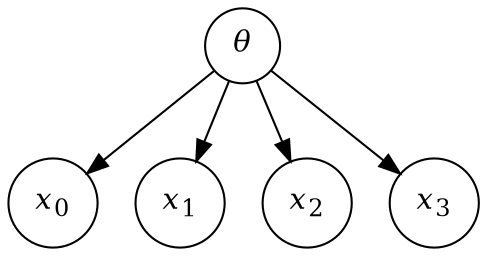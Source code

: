 digraph {
  graph [layout=dot]
  node [shape=circle]

  θ [label=<<i>θ</i>>]
  x0 [label=<<i>x</i><sub>0</sub>>]
  x1 [label=<<i>x</i><sub>1</sub>>]
  x2 [label=<<i>x</i><sub>2</sub>>]
  x3 [label=<<i>x</i><sub>3</sub>>]

  θ -> x0
  θ -> x1
  θ -> x2
  θ -> x3
}
